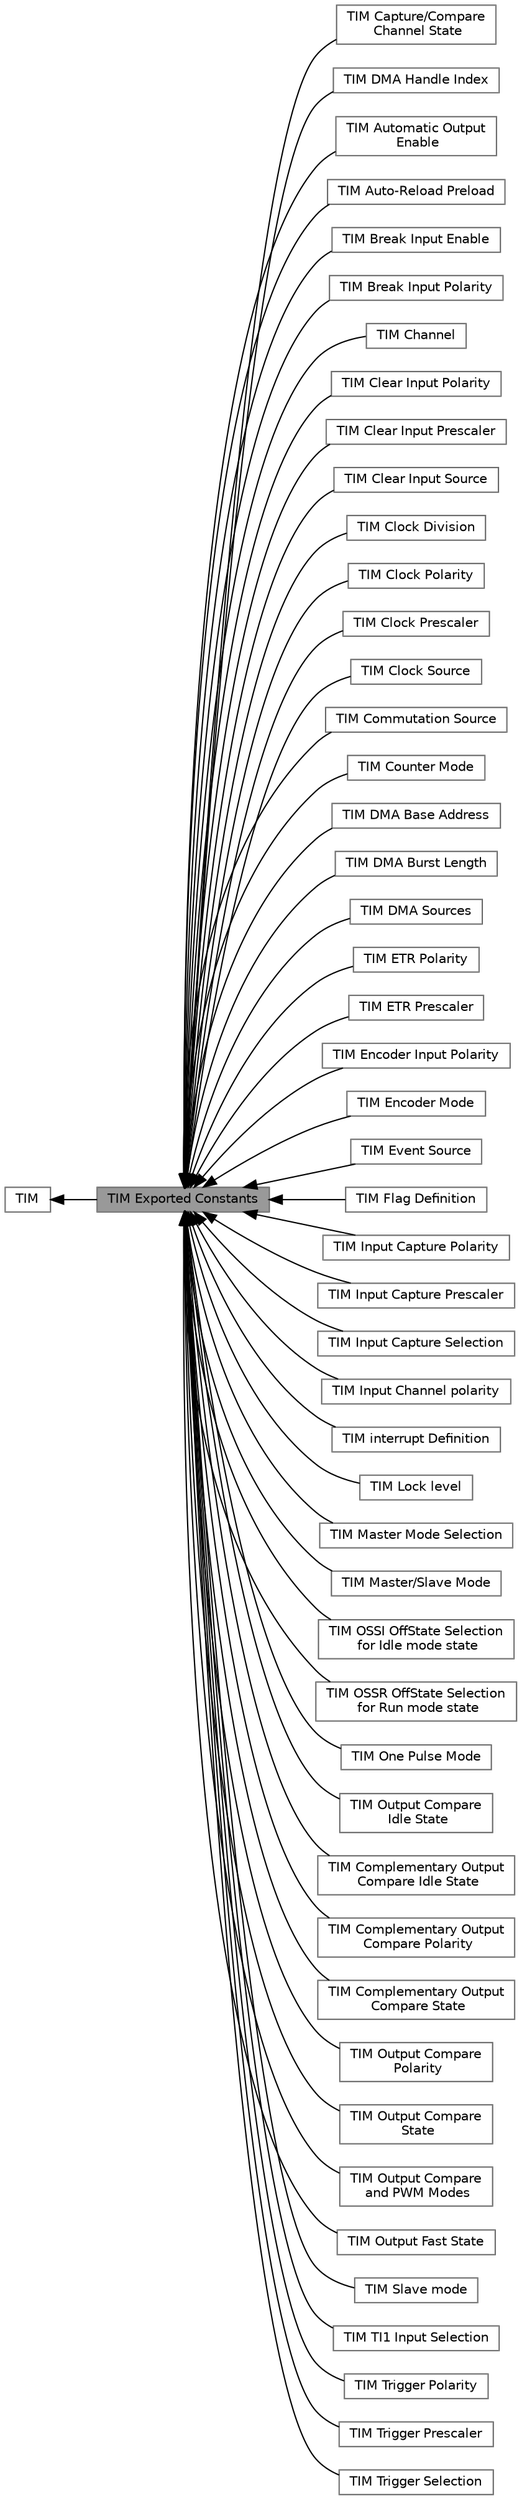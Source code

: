 digraph "TIM Exported Constants"
{
 // LATEX_PDF_SIZE
  bgcolor="transparent";
  edge [fontname=Helvetica,fontsize=10,labelfontname=Helvetica,labelfontsize=10];
  node [fontname=Helvetica,fontsize=10,shape=box,height=0.2,width=0.4];
  rankdir=LR;
  Node51 [id="Node000051",label="TIM Capture/Compare\l Channel State",height=0.2,width=0.4,color="grey40", fillcolor="white", style="filled",URL="$group___channel___c_c___state.html",tooltip=" "];
  Node50 [id="Node000050",label="TIM DMA Handle Index",height=0.2,width=0.4,color="grey40", fillcolor="white", style="filled",URL="$group___d_m_a___handle__index.html",tooltip=" "];
  Node2 [id="Node000002",label="TIM",height=0.2,width=0.4,color="grey40", fillcolor="white", style="filled",URL="$group___t_i_m.html",tooltip="TIM HAL module driver."];
  Node40 [id="Node000040",label="TIM Automatic Output\l Enable",height=0.2,width=0.4,color="grey40", fillcolor="white", style="filled",URL="$group___t_i_m___a_o_e___bit___set___reset.html",tooltip=" "];
  Node12 [id="Node000012",label="TIM Auto-Reload Preload",height=0.2,width=0.4,color="grey40", fillcolor="white", style="filled",URL="$group___t_i_m___auto_reload_preload.html",tooltip=" "];
  Node38 [id="Node000038",label="TIM Break Input Enable",height=0.2,width=0.4,color="grey40", fillcolor="white", style="filled",URL="$group___t_i_m___break___input__enable__disable.html",tooltip=" "];
  Node39 [id="Node000039",label="TIM Break Input Polarity",height=0.2,width=0.4,color="grey40", fillcolor="white", style="filled",URL="$group___t_i_m___break___polarity.html",tooltip=" "];
  Node29 [id="Node000029",label="TIM Channel",height=0.2,width=0.4,color="grey40", fillcolor="white", style="filled",URL="$group___t_i_m___channel.html",tooltip=" "];
  Node33 [id="Node000033",label="TIM Clear Input Polarity",height=0.2,width=0.4,color="grey40", fillcolor="white", style="filled",URL="$group___t_i_m___clear_input___polarity.html",tooltip=" "];
  Node34 [id="Node000034",label="TIM Clear Input Prescaler",height=0.2,width=0.4,color="grey40", fillcolor="white", style="filled",URL="$group___t_i_m___clear_input___prescaler.html",tooltip=" "];
  Node3 [id="Node000003",label="TIM Clear Input Source",height=0.2,width=0.4,color="grey40", fillcolor="white", style="filled",URL="$group___t_i_m___clear_input___source.html",tooltip=" "];
  Node10 [id="Node000010",label="TIM Clock Division",height=0.2,width=0.4,color="grey40", fillcolor="white", style="filled",URL="$group___t_i_m___clock_division.html",tooltip=" "];
  Node31 [id="Node000031",label="TIM Clock Polarity",height=0.2,width=0.4,color="grey40", fillcolor="white", style="filled",URL="$group___t_i_m___clock___polarity.html",tooltip=" "];
  Node32 [id="Node000032",label="TIM Clock Prescaler",height=0.2,width=0.4,color="grey40", fillcolor="white", style="filled",URL="$group___t_i_m___clock___prescaler.html",tooltip=" "];
  Node30 [id="Node000030",label="TIM Clock Source",height=0.2,width=0.4,color="grey40", fillcolor="white", style="filled",URL="$group___t_i_m___clock___source.html",tooltip=" "];
  Node26 [id="Node000026",label="TIM Commutation Source",height=0.2,width=0.4,color="grey40", fillcolor="white", style="filled",URL="$group___t_i_m___commutation___source.html",tooltip=" "];
  Node9 [id="Node000009",label="TIM Counter Mode",height=0.2,width=0.4,color="grey40", fillcolor="white", style="filled",URL="$group___t_i_m___counter___mode.html",tooltip=" "];
  Node4 [id="Node000004",label="TIM DMA Base Address",height=0.2,width=0.4,color="grey40", fillcolor="white", style="filled",URL="$group___t_i_m___d_m_a___base__address.html",tooltip=" "];
  Node49 [id="Node000049",label="TIM DMA Burst Length",height=0.2,width=0.4,color="grey40", fillcolor="white", style="filled",URL="$group___t_i_m___d_m_a___burst___length.html",tooltip=" "];
  Node27 [id="Node000027",label="TIM DMA Sources",height=0.2,width=0.4,color="grey40", fillcolor="white", style="filled",URL="$group___t_i_m___d_m_a__sources.html",tooltip=" "];
  Node7 [id="Node000007",label="TIM ETR Polarity",height=0.2,width=0.4,color="grey40", fillcolor="white", style="filled",URL="$group___t_i_m___e_t_r___polarity.html",tooltip=" "];
  Node8 [id="Node000008",label="TIM ETR Prescaler",height=0.2,width=0.4,color="grey40", fillcolor="white", style="filled",URL="$group___t_i_m___e_t_r___prescaler.html",tooltip=" "];
  Node20 [id="Node000020",label="TIM Encoder Input Polarity",height=0.2,width=0.4,color="grey40", fillcolor="white", style="filled",URL="$group___t_i_m___encoder___input___polarity.html",tooltip=" "];
  Node24 [id="Node000024",label="TIM Encoder Mode",height=0.2,width=0.4,color="grey40", fillcolor="white", style="filled",URL="$group___t_i_m___encoder___mode.html",tooltip=" "];
  Node5 [id="Node000005",label="TIM Event Source",height=0.2,width=0.4,color="grey40", fillcolor="white", style="filled",URL="$group___t_i_m___event___source.html",tooltip=" "];
  Node1 [id="Node000001",label="TIM Exported Constants",height=0.2,width=0.4,color="gray40", fillcolor="grey60", style="filled", fontcolor="black",tooltip=" "];
  Node28 [id="Node000028",label="TIM Flag Definition",height=0.2,width=0.4,color="grey40", fillcolor="white", style="filled",URL="$group___t_i_m___flag__definition.html",tooltip=" "];
  Node19 [id="Node000019",label="TIM Input Capture Polarity",height=0.2,width=0.4,color="grey40", fillcolor="white", style="filled",URL="$group___t_i_m___input___capture___polarity.html",tooltip=" "];
  Node22 [id="Node000022",label="TIM Input Capture Prescaler",height=0.2,width=0.4,color="grey40", fillcolor="white", style="filled",URL="$group___t_i_m___input___capture___prescaler.html",tooltip=" "];
  Node21 [id="Node000021",label="TIM Input Capture Selection",height=0.2,width=0.4,color="grey40", fillcolor="white", style="filled",URL="$group___t_i_m___input___capture___selection.html",tooltip=" "];
  Node6 [id="Node000006",label="TIM Input Channel polarity",height=0.2,width=0.4,color="grey40", fillcolor="white", style="filled",URL="$group___t_i_m___input___channel___polarity.html",tooltip=" "];
  Node25 [id="Node000025",label="TIM interrupt Definition",height=0.2,width=0.4,color="grey40", fillcolor="white", style="filled",URL="$group___t_i_m___interrupt__definition.html",tooltip=" "];
  Node37 [id="Node000037",label="TIM Lock level",height=0.2,width=0.4,color="grey40", fillcolor="white", style="filled",URL="$group___t_i_m___lock__level.html",tooltip=" "];
  Node41 [id="Node000041",label="TIM Master Mode Selection",height=0.2,width=0.4,color="grey40", fillcolor="white", style="filled",URL="$group___t_i_m___master___mode___selection.html",tooltip=" "];
  Node42 [id="Node000042",label="TIM Master/Slave Mode",height=0.2,width=0.4,color="grey40", fillcolor="white", style="filled",URL="$group___t_i_m___master___slave___mode.html",tooltip=" "];
  Node36 [id="Node000036",label="TIM OSSI OffState Selection\l for Idle mode state",height=0.2,width=0.4,color="grey40", fillcolor="white", style="filled",URL="$group___t_i_m___o_s_s_i___off___state___selection__for___idle__mode__state.html",tooltip=" "];
  Node35 [id="Node000035",label="TIM OSSR OffState Selection\l for Run mode state",height=0.2,width=0.4,color="grey40", fillcolor="white", style="filled",URL="$group___t_i_m___o_s_s_r___off___state___selection__for___run__mode__state.html",tooltip=" "];
  Node23 [id="Node000023",label="TIM One Pulse Mode",height=0.2,width=0.4,color="grey40", fillcolor="white", style="filled",URL="$group___t_i_m___one___pulse___mode.html",tooltip=" "];
  Node17 [id="Node000017",label="TIM Output Compare\l Idle State",height=0.2,width=0.4,color="grey40", fillcolor="white", style="filled",URL="$group___t_i_m___output___compare___idle___state.html",tooltip=" "];
  Node18 [id="Node000018",label="TIM Complementary Output\l Compare Idle State",height=0.2,width=0.4,color="grey40", fillcolor="white", style="filled",URL="$group___t_i_m___output___compare___n___idle___state.html",tooltip=" "];
  Node16 [id="Node000016",label="TIM Complementary Output\l Compare Polarity",height=0.2,width=0.4,color="grey40", fillcolor="white", style="filled",URL="$group___t_i_m___output___compare___n___polarity.html",tooltip=" "];
  Node14 [id="Node000014",label="TIM Complementary Output\l Compare State",height=0.2,width=0.4,color="grey40", fillcolor="white", style="filled",URL="$group___t_i_m___output___compare___n___state.html",tooltip=" "];
  Node15 [id="Node000015",label="TIM Output Compare\l Polarity",height=0.2,width=0.4,color="grey40", fillcolor="white", style="filled",URL="$group___t_i_m___output___compare___polarity.html",tooltip=" "];
  Node11 [id="Node000011",label="TIM Output Compare\l State",height=0.2,width=0.4,color="grey40", fillcolor="white", style="filled",URL="$group___t_i_m___output___compare___state.html",tooltip=" "];
  Node44 [id="Node000044",label="TIM Output Compare\l and PWM Modes",height=0.2,width=0.4,color="grey40", fillcolor="white", style="filled",URL="$group___t_i_m___output___compare__and___p_w_m__modes.html",tooltip=" "];
  Node13 [id="Node000013",label="TIM Output Fast State",height=0.2,width=0.4,color="grey40", fillcolor="white", style="filled",URL="$group___t_i_m___output___fast___state.html",tooltip=" "];
  Node43 [id="Node000043",label="TIM Slave mode",height=0.2,width=0.4,color="grey40", fillcolor="white", style="filled",URL="$group___t_i_m___slave___mode.html",tooltip=" "];
  Node48 [id="Node000048",label="TIM TI1 Input Selection",height=0.2,width=0.4,color="grey40", fillcolor="white", style="filled",URL="$group___t_i_m___t_i1___selection.html",tooltip=" "];
  Node46 [id="Node000046",label="TIM Trigger Polarity",height=0.2,width=0.4,color="grey40", fillcolor="white", style="filled",URL="$group___t_i_m___trigger___polarity.html",tooltip=" "];
  Node47 [id="Node000047",label="TIM Trigger Prescaler",height=0.2,width=0.4,color="grey40", fillcolor="white", style="filled",URL="$group___t_i_m___trigger___prescaler.html",tooltip=" "];
  Node45 [id="Node000045",label="TIM Trigger Selection",height=0.2,width=0.4,color="grey40", fillcolor="white", style="filled",URL="$group___t_i_m___trigger___selection.html",tooltip=" "];
  Node2->Node1 [shape=plaintext, dir="back", style="solid"];
  Node1->Node3 [shape=plaintext, dir="back", style="solid"];
  Node1->Node4 [shape=plaintext, dir="back", style="solid"];
  Node1->Node5 [shape=plaintext, dir="back", style="solid"];
  Node1->Node6 [shape=plaintext, dir="back", style="solid"];
  Node1->Node7 [shape=plaintext, dir="back", style="solid"];
  Node1->Node8 [shape=plaintext, dir="back", style="solid"];
  Node1->Node9 [shape=plaintext, dir="back", style="solid"];
  Node1->Node10 [shape=plaintext, dir="back", style="solid"];
  Node1->Node11 [shape=plaintext, dir="back", style="solid"];
  Node1->Node12 [shape=plaintext, dir="back", style="solid"];
  Node1->Node13 [shape=plaintext, dir="back", style="solid"];
  Node1->Node14 [shape=plaintext, dir="back", style="solid"];
  Node1->Node15 [shape=plaintext, dir="back", style="solid"];
  Node1->Node16 [shape=plaintext, dir="back", style="solid"];
  Node1->Node17 [shape=plaintext, dir="back", style="solid"];
  Node1->Node18 [shape=plaintext, dir="back", style="solid"];
  Node1->Node19 [shape=plaintext, dir="back", style="solid"];
  Node1->Node20 [shape=plaintext, dir="back", style="solid"];
  Node1->Node21 [shape=plaintext, dir="back", style="solid"];
  Node1->Node22 [shape=plaintext, dir="back", style="solid"];
  Node1->Node23 [shape=plaintext, dir="back", style="solid"];
  Node1->Node24 [shape=plaintext, dir="back", style="solid"];
  Node1->Node25 [shape=plaintext, dir="back", style="solid"];
  Node1->Node26 [shape=plaintext, dir="back", style="solid"];
  Node1->Node27 [shape=plaintext, dir="back", style="solid"];
  Node1->Node28 [shape=plaintext, dir="back", style="solid"];
  Node1->Node29 [shape=plaintext, dir="back", style="solid"];
  Node1->Node30 [shape=plaintext, dir="back", style="solid"];
  Node1->Node31 [shape=plaintext, dir="back", style="solid"];
  Node1->Node32 [shape=plaintext, dir="back", style="solid"];
  Node1->Node33 [shape=plaintext, dir="back", style="solid"];
  Node1->Node34 [shape=plaintext, dir="back", style="solid"];
  Node1->Node35 [shape=plaintext, dir="back", style="solid"];
  Node1->Node36 [shape=plaintext, dir="back", style="solid"];
  Node1->Node37 [shape=plaintext, dir="back", style="solid"];
  Node1->Node38 [shape=plaintext, dir="back", style="solid"];
  Node1->Node39 [shape=plaintext, dir="back", style="solid"];
  Node1->Node40 [shape=plaintext, dir="back", style="solid"];
  Node1->Node41 [shape=plaintext, dir="back", style="solid"];
  Node1->Node42 [shape=plaintext, dir="back", style="solid"];
  Node1->Node43 [shape=plaintext, dir="back", style="solid"];
  Node1->Node44 [shape=plaintext, dir="back", style="solid"];
  Node1->Node45 [shape=plaintext, dir="back", style="solid"];
  Node1->Node46 [shape=plaintext, dir="back", style="solid"];
  Node1->Node47 [shape=plaintext, dir="back", style="solid"];
  Node1->Node48 [shape=plaintext, dir="back", style="solid"];
  Node1->Node49 [shape=plaintext, dir="back", style="solid"];
  Node1->Node50 [shape=plaintext, dir="back", style="solid"];
  Node1->Node51 [shape=plaintext, dir="back", style="solid"];
}

